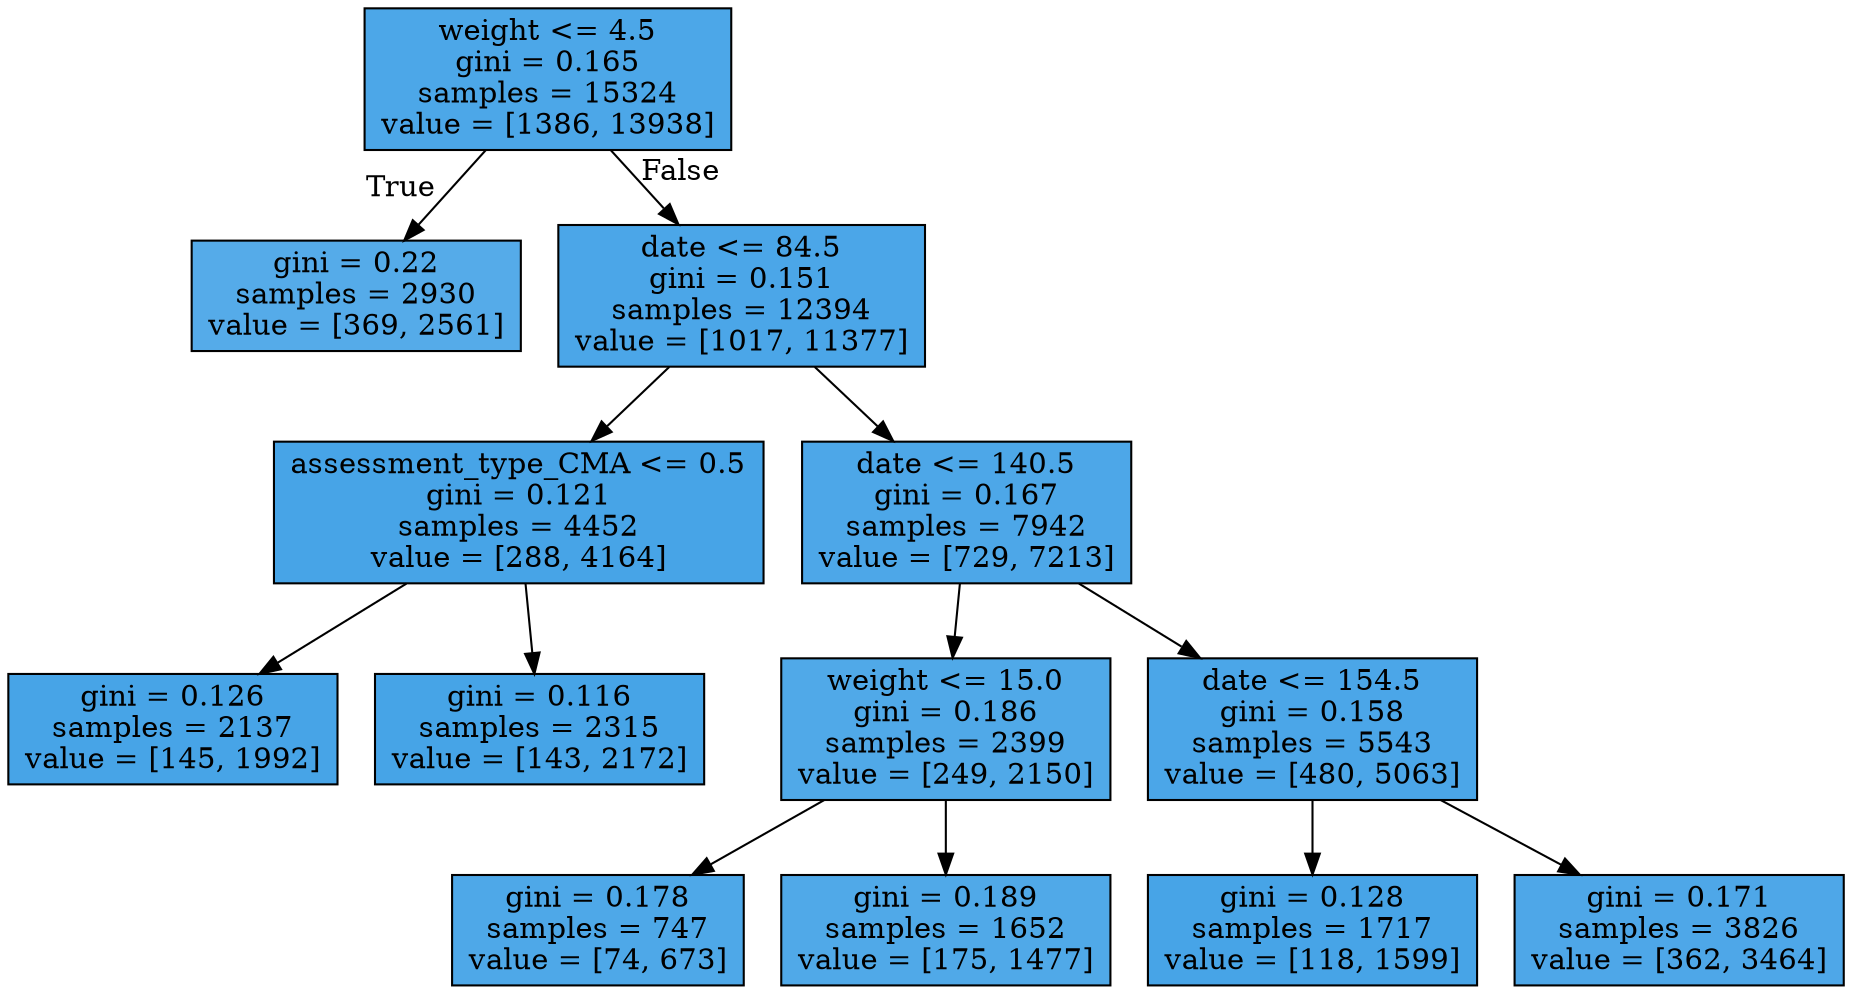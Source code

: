 digraph Tree {
node [shape=box, style="filled", color="black"] ;
0 [label="weight <= 4.5\ngini = 0.165\nsamples = 15324\nvalue = [1386, 13938]", fillcolor="#399de5e6"] ;
1 [label="gini = 0.22\nsamples = 2930\nvalue = [369, 2561]", fillcolor="#399de5da"] ;
0 -> 1 [labeldistance=2.5, labelangle=45, headlabel="True"] ;
2 [label="date <= 84.5\ngini = 0.151\nsamples = 12394\nvalue = [1017, 11377]", fillcolor="#399de5e8"] ;
0 -> 2 [labeldistance=2.5, labelangle=-45, headlabel="False"] ;
3 [label="assessment_type_CMA <= 0.5\ngini = 0.121\nsamples = 4452\nvalue = [288, 4164]", fillcolor="#399de5ed"] ;
2 -> 3 ;
4 [label="gini = 0.126\nsamples = 2137\nvalue = [145, 1992]", fillcolor="#399de5ec"] ;
3 -> 4 ;
5 [label="gini = 0.116\nsamples = 2315\nvalue = [143, 2172]", fillcolor="#399de5ee"] ;
3 -> 5 ;
6 [label="date <= 140.5\ngini = 0.167\nsamples = 7942\nvalue = [729, 7213]", fillcolor="#399de5e5"] ;
2 -> 6 ;
7 [label="weight <= 15.0\ngini = 0.186\nsamples = 2399\nvalue = [249, 2150]", fillcolor="#399de5e1"] ;
6 -> 7 ;
8 [label="gini = 0.178\nsamples = 747\nvalue = [74, 673]", fillcolor="#399de5e3"] ;
7 -> 8 ;
9 [label="gini = 0.189\nsamples = 1652\nvalue = [175, 1477]", fillcolor="#399de5e1"] ;
7 -> 9 ;
10 [label="date <= 154.5\ngini = 0.158\nsamples = 5543\nvalue = [480, 5063]", fillcolor="#399de5e7"] ;
6 -> 10 ;
11 [label="gini = 0.128\nsamples = 1717\nvalue = [118, 1599]", fillcolor="#399de5ec"] ;
10 -> 11 ;
12 [label="gini = 0.171\nsamples = 3826\nvalue = [362, 3464]", fillcolor="#399de5e4"] ;
10 -> 12 ;
}